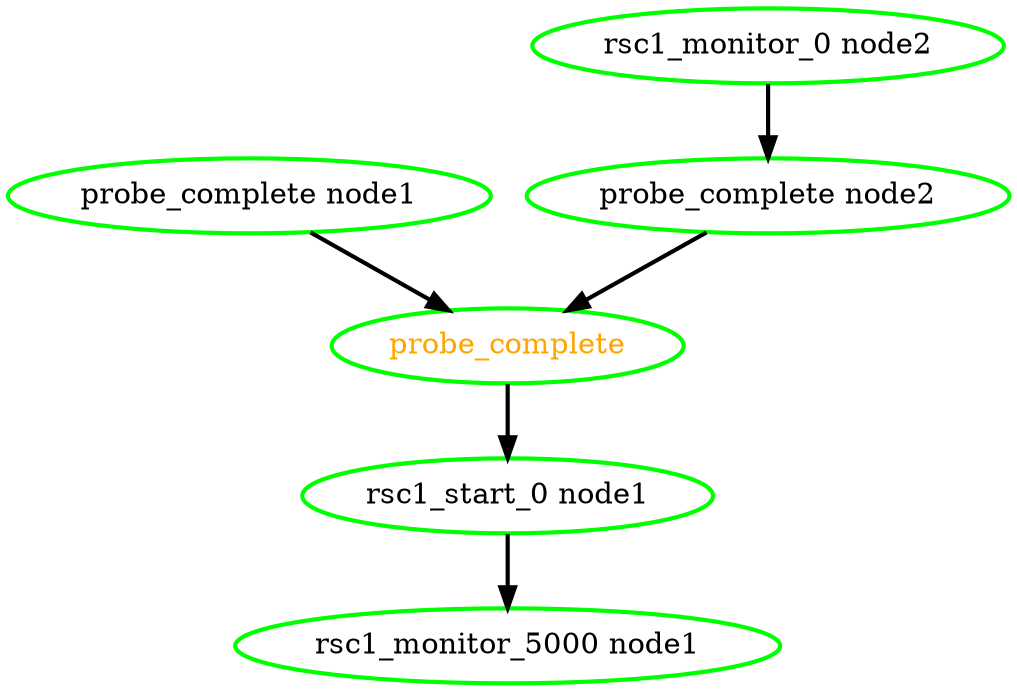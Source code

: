 digraph "g" {
"probe_complete node1" -> "probe_complete" [ style = bold]
"probe_complete node1" [ style=bold color="green" fontcolor="black"  ]
"probe_complete node2" -> "probe_complete" [ style = bold]
"probe_complete node2" [ style=bold color="green" fontcolor="black"  ]
"probe_complete" -> "rsc1_start_0 node1" [ style = bold]
"probe_complete" [ style=bold color="green" fontcolor="orange"  ]
"rsc1_monitor_0 node2" -> "probe_complete node2" [ style = bold]
"rsc1_monitor_0 node2" [ style=bold color="green" fontcolor="black"  ]
"rsc1_monitor_5000 node1" [ style=bold color="green" fontcolor="black"  ]
"rsc1_start_0 node1" -> "rsc1_monitor_5000 node1" [ style = bold]
"rsc1_start_0 node1" [ style=bold color="green" fontcolor="black"  ]
}
